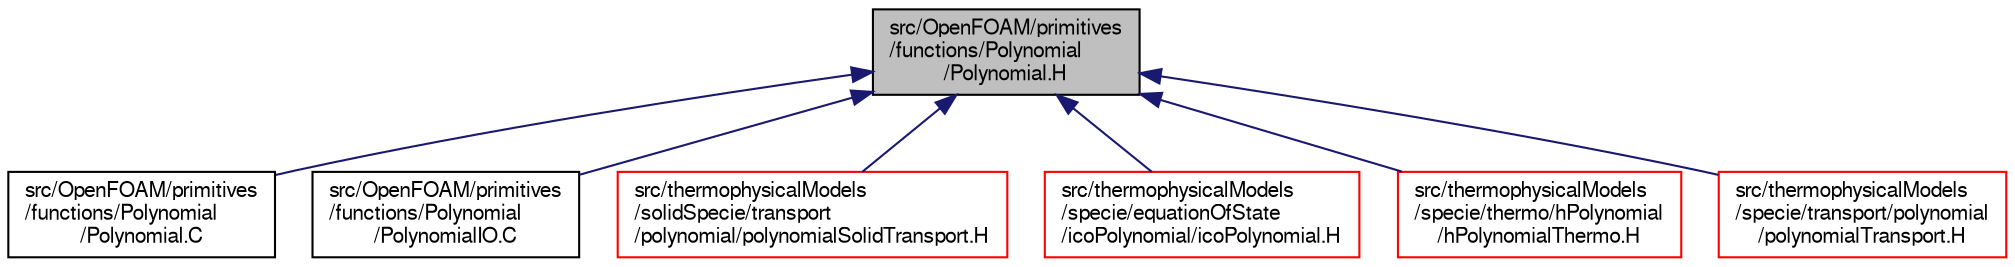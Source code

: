 digraph "src/OpenFOAM/primitives/functions/Polynomial/Polynomial.H"
{
  bgcolor="transparent";
  edge [fontname="FreeSans",fontsize="10",labelfontname="FreeSans",labelfontsize="10"];
  node [fontname="FreeSans",fontsize="10",shape=record];
  Node43 [label="src/OpenFOAM/primitives\l/functions/Polynomial\l/Polynomial.H",height=0.2,width=0.4,color="black", fillcolor="grey75", style="filled", fontcolor="black"];
  Node43 -> Node44 [dir="back",color="midnightblue",fontsize="10",style="solid",fontname="FreeSans"];
  Node44 [label="src/OpenFOAM/primitives\l/functions/Polynomial\l/Polynomial.C",height=0.2,width=0.4,color="black",URL="$a12293.html"];
  Node43 -> Node45 [dir="back",color="midnightblue",fontsize="10",style="solid",fontname="FreeSans"];
  Node45 [label="src/OpenFOAM/primitives\l/functions/Polynomial\l/PolynomialIO.C",height=0.2,width=0.4,color="black",URL="$a12305.html"];
  Node43 -> Node46 [dir="back",color="midnightblue",fontsize="10",style="solid",fontname="FreeSans"];
  Node46 [label="src/thermophysicalModels\l/solidSpecie/transport\l/polynomial/polynomialSolidTransport.H",height=0.2,width=0.4,color="red",URL="$a16352.html"];
  Node43 -> Node56 [dir="back",color="midnightblue",fontsize="10",style="solid",fontname="FreeSans"];
  Node56 [label="src/thermophysicalModels\l/specie/equationOfState\l/icoPolynomial/icoPolynomial.H",height=0.2,width=0.4,color="red",URL="$a16406.html"];
  Node43 -> Node77 [dir="back",color="midnightblue",fontsize="10",style="solid",fontname="FreeSans"];
  Node77 [label="src/thermophysicalModels\l/specie/thermo/hPolynomial\l/hPolynomialThermo.H",height=0.2,width=0.4,color="red",URL="$a16634.html"];
  Node43 -> Node81 [dir="back",color="midnightblue",fontsize="10",style="solid",fontname="FreeSans"];
  Node81 [label="src/thermophysicalModels\l/specie/transport/polynomial\l/polynomialTransport.H",height=0.2,width=0.4,color="red",URL="$a16676.html"];
}
